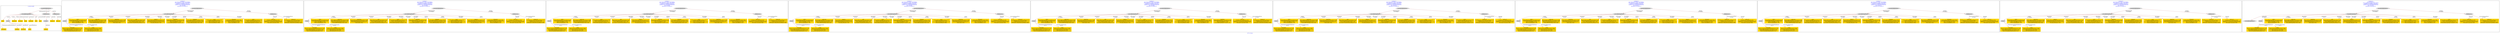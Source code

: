digraph n0 {
fontcolor="blue"
remincross="true"
label="s07-s-13.json"
subgraph cluster_0 {
label="1-correct model"
n2[style="filled",color="white",fillcolor="lightgray",label="CulturalHeritageObject1"];
n3[shape="plaintext",style="filled",fillcolor="gold",label="dates"];
n4[style="filled",color="white",fillcolor="lightgray",label="Person1"];
n5[shape="plaintext",style="filled",fillcolor="gold",label="dimension"];
n6[shape="plaintext",style="filled",fillcolor="gold",label="technique"];
n7[shape="plaintext",style="filled",fillcolor="gold",label="origin"];
n8[shape="plaintext",style="filled",fillcolor="gold",label="credit_line"];
n9[shape="plaintext",style="filled",fillcolor="gold",label="title"];
n10[shape="plaintext",style="filled",fillcolor="gold",label="ac_id"];
n11[style="filled",color="white",fillcolor="lightgray",label="Concept2"];
n12[shape="plaintext",style="filled",fillcolor="gold",label="nationality"];
n13[shape="plaintext",style="filled",fillcolor="gold",label="birthDate"];
n14[shape="plaintext",style="filled",fillcolor="gold",label="deathDate"];
n15[shape="plaintext",style="filled",fillcolor="gold",label="name"];
n16[style="filled",color="white",fillcolor="lightgray",label="EuropeanaAggregation1"];
n17[style="filled",color="white",fillcolor="lightgray",label="WebResource2"];
n18[style="filled",color="white",fillcolor="lightgray",label="WebResource3"];
n19[shape="plaintext",style="filled",fillcolor="gold",label="image_url"];
n20[shape="plaintext",style="filled",fillcolor="gold",label="audio_url"];
n21[shape="plaintext",style="filled",fillcolor="gold",label="category"];
}
subgraph cluster_1 {
label="candidate 0\nlink coherence:0.5294117647058824\nnode coherence:0.5294117647058824\nconfidence:0.5689802379353216\nmapping score:0.4970830484994489\ncost:709.9808\n-precision:0.41-recall:0.37"
n23[style="filled",color="white",fillcolor="lightgray",label="CulturalHeritageObject1"];
n24[style="filled",color="white",fillcolor="lightgray",label="Person1"];
n25[style="filled",color="white",fillcolor="lightgray",label="EuropeanaAggregation1"];
n26[style="filled",color="white",fillcolor="lightgray",label="WebResource1"];
n27[shape="plaintext",style="filled",fillcolor="gold",label="dates\n[CulturalHeritageObject,description,0.411]\n[CulturalHeritageObject,created,0.268]\n[Person,dateOfBirth,0.165]\n[Person,dateOfDeath,0.156]"];
n28[shape="plaintext",style="filled",fillcolor="gold",label="credit_line\n[CulturalHeritageObject,provenance,0.496]\n[CulturalHeritageObject,description,0.324]\n[Person,biographicalInformation,0.115]\n[CulturalHeritageObject,title,0.066]"];
n29[shape="plaintext",style="filled",fillcolor="gold",label="nationality\n[Person,countryAssociatedWithThePerson,0.763]\n[CulturalHeritageObject,provenance,0.107]\n[CulturalHeritageObject,description,0.079]\n[Person,biographicalInformation,0.051]"];
n30[shape="plaintext",style="filled",fillcolor="gold",label="origin\n[Person,biographicalInformation,0.469]\n[CulturalHeritageObject,description,0.447]\n[Document,classLink,0.046]\n[CulturalHeritageObject,provenance,0.037]"];
n31[shape="plaintext",style="filled",fillcolor="gold",label="deathDate\n[CulturalHeritageObject,description,0.588]\n[Person,biographicalInformation,0.218]\n[CulturalHeritageObject,provenance,0.1]\n[Place,label,0.094]"];
n32[shape="plaintext",style="filled",fillcolor="gold",label="audio_url\n[WebResource,classLink,0.792]\n[WebResource,columnSubClassOfLink,0.165]\n[Document,columnSubClassOfLink,0.038]\n[Document,classLink,0.006]"];
n33[shape="plaintext",style="filled",fillcolor="gold",label="title\n[CulturalHeritageObject,description,0.447]\n[Person,biographicalInformation,0.245]\n[CulturalHeritageObject,title,0.156]\n[Document,columnSubClassOfLink,0.152]"];
n34[shape="plaintext",style="filled",fillcolor="gold",label="category\n[CulturalHeritageObject,description,0.44]\n[Person,biographicalInformation,0.241]\n[CulturalHeritageObject,provenance,0.165]\n[Concept,prefLabel,0.154]"];
n35[shape="plaintext",style="filled",fillcolor="gold",label="birthDate\n[CulturalHeritageObject,description,0.278]\n[CulturalHeritageObject,provenance,0.26]\n[Person,dateOfBirth,0.256]\n[CulturalHeritageObject,created,0.206]"];
n36[shape="plaintext",style="filled",fillcolor="gold",label="image_url\n[WebResource,columnSubClassOfLink,0.457]\n[WebResource,classLink,0.285]\n[CulturalHeritageObject,description,0.162]\n[Document,columnSubClassOfLink,0.096]"];
n37[shape="plaintext",style="filled",fillcolor="gold",label="technique\n[CulturalHeritageObject,medium,0.933]\n[CulturalHeritageObject,description,0.044]\n[Person,biographicalInformation,0.018]\n[CulturalHeritageObject,title,0.005]"];
n38[shape="plaintext",style="filled",fillcolor="gold",label="ac_id\n[CulturalHeritageObject,extent,0.475]\n[Person,dateOfDeath,0.236]\n[CulturalHeritageObject,description,0.203]\n[Person,dateOfBirth,0.086]"];
n39[shape="plaintext",style="filled",fillcolor="gold",label="dimension\n[CulturalHeritageObject,extent,0.89]\n[CulturalHeritageObject,description,0.052]\n[Person,dateOfDeath,0.034]\n[Person,dateOfBirth,0.025]"];
n40[shape="plaintext",style="filled",fillcolor="gold",label="name\n[CulturalHeritageObject,description,0.526]\n[Person,nameOfThePerson,0.181]\n[Document,columnSubClassOfLink,0.161]\n[CulturalHeritageObject,medium,0.131]"];
}
subgraph cluster_2 {
label="candidate 1\nlink coherence:0.5294117647058824\nnode coherence:0.5294117647058824\nconfidence:0.5689802379353216\nmapping score:0.4970830484994489\ncost:709.9808\n-precision:0.41-recall:0.37"
n42[style="filled",color="white",fillcolor="lightgray",label="CulturalHeritageObject1"];
n43[style="filled",color="white",fillcolor="lightgray",label="Person1"];
n44[style="filled",color="white",fillcolor="lightgray",label="EuropeanaAggregation1"];
n45[style="filled",color="white",fillcolor="lightgray",label="WebResource1"];
n46[shape="plaintext",style="filled",fillcolor="gold",label="dates\n[CulturalHeritageObject,description,0.411]\n[CulturalHeritageObject,created,0.268]\n[Person,dateOfBirth,0.165]\n[Person,dateOfDeath,0.156]"];
n47[shape="plaintext",style="filled",fillcolor="gold",label="credit_line\n[CulturalHeritageObject,provenance,0.496]\n[CulturalHeritageObject,description,0.324]\n[Person,biographicalInformation,0.115]\n[CulturalHeritageObject,title,0.066]"];
n48[shape="plaintext",style="filled",fillcolor="gold",label="nationality\n[Person,countryAssociatedWithThePerson,0.763]\n[CulturalHeritageObject,provenance,0.107]\n[CulturalHeritageObject,description,0.079]\n[Person,biographicalInformation,0.051]"];
n49[shape="plaintext",style="filled",fillcolor="gold",label="origin\n[Person,biographicalInformation,0.469]\n[CulturalHeritageObject,description,0.447]\n[Document,classLink,0.046]\n[CulturalHeritageObject,provenance,0.037]"];
n50[shape="plaintext",style="filled",fillcolor="gold",label="deathDate\n[CulturalHeritageObject,description,0.588]\n[Person,biographicalInformation,0.218]\n[CulturalHeritageObject,provenance,0.1]\n[Place,label,0.094]"];
n51[shape="plaintext",style="filled",fillcolor="gold",label="audio_url\n[WebResource,classLink,0.792]\n[WebResource,columnSubClassOfLink,0.165]\n[Document,columnSubClassOfLink,0.038]\n[Document,classLink,0.006]"];
n52[shape="plaintext",style="filled",fillcolor="gold",label="title\n[CulturalHeritageObject,description,0.447]\n[Person,biographicalInformation,0.245]\n[CulturalHeritageObject,title,0.156]\n[Document,columnSubClassOfLink,0.152]"];
n53[shape="plaintext",style="filled",fillcolor="gold",label="name\n[CulturalHeritageObject,description,0.526]\n[Person,nameOfThePerson,0.181]\n[Document,columnSubClassOfLink,0.161]\n[CulturalHeritageObject,medium,0.131]"];
n54[shape="plaintext",style="filled",fillcolor="gold",label="birthDate\n[CulturalHeritageObject,description,0.278]\n[CulturalHeritageObject,provenance,0.26]\n[Person,dateOfBirth,0.256]\n[CulturalHeritageObject,created,0.206]"];
n55[shape="plaintext",style="filled",fillcolor="gold",label="image_url\n[WebResource,columnSubClassOfLink,0.457]\n[WebResource,classLink,0.285]\n[CulturalHeritageObject,description,0.162]\n[Document,columnSubClassOfLink,0.096]"];
n56[shape="plaintext",style="filled",fillcolor="gold",label="technique\n[CulturalHeritageObject,medium,0.933]\n[CulturalHeritageObject,description,0.044]\n[Person,biographicalInformation,0.018]\n[CulturalHeritageObject,title,0.005]"];
n57[shape="plaintext",style="filled",fillcolor="gold",label="ac_id\n[CulturalHeritageObject,extent,0.475]\n[Person,dateOfDeath,0.236]\n[CulturalHeritageObject,description,0.203]\n[Person,dateOfBirth,0.086]"];
n58[shape="plaintext",style="filled",fillcolor="gold",label="category\n[CulturalHeritageObject,description,0.44]\n[Person,biographicalInformation,0.241]\n[CulturalHeritageObject,provenance,0.165]\n[Concept,prefLabel,0.154]"];
n59[shape="plaintext",style="filled",fillcolor="gold",label="dimension\n[CulturalHeritageObject,extent,0.89]\n[CulturalHeritageObject,description,0.052]\n[Person,dateOfDeath,0.034]\n[Person,dateOfBirth,0.025]"];
}
subgraph cluster_3 {
label="candidate 2\nlink coherence:0.5294117647058824\nnode coherence:0.5294117647058824\nconfidence:0.5689802379353216\nmapping score:0.4970830484994489\ncost:709.9808\n-precision:0.41-recall:0.37"
n61[style="filled",color="white",fillcolor="lightgray",label="CulturalHeritageObject1"];
n62[style="filled",color="white",fillcolor="lightgray",label="Person1"];
n63[style="filled",color="white",fillcolor="lightgray",label="EuropeanaAggregation1"];
n64[style="filled",color="white",fillcolor="lightgray",label="WebResource1"];
n65[shape="plaintext",style="filled",fillcolor="gold",label="dates\n[CulturalHeritageObject,description,0.411]\n[CulturalHeritageObject,created,0.268]\n[Person,dateOfBirth,0.165]\n[Person,dateOfDeath,0.156]"];
n66[shape="plaintext",style="filled",fillcolor="gold",label="credit_line\n[CulturalHeritageObject,provenance,0.496]\n[CulturalHeritageObject,description,0.324]\n[Person,biographicalInformation,0.115]\n[CulturalHeritageObject,title,0.066]"];
n67[shape="plaintext",style="filled",fillcolor="gold",label="nationality\n[Person,countryAssociatedWithThePerson,0.763]\n[CulturalHeritageObject,provenance,0.107]\n[CulturalHeritageObject,description,0.079]\n[Person,biographicalInformation,0.051]"];
n68[shape="plaintext",style="filled",fillcolor="gold",label="origin\n[Person,biographicalInformation,0.469]\n[CulturalHeritageObject,description,0.447]\n[Document,classLink,0.046]\n[CulturalHeritageObject,provenance,0.037]"];
n69[shape="plaintext",style="filled",fillcolor="gold",label="name\n[CulturalHeritageObject,description,0.526]\n[Person,nameOfThePerson,0.181]\n[Document,columnSubClassOfLink,0.161]\n[CulturalHeritageObject,medium,0.131]"];
n70[shape="plaintext",style="filled",fillcolor="gold",label="audio_url\n[WebResource,classLink,0.792]\n[WebResource,columnSubClassOfLink,0.165]\n[Document,columnSubClassOfLink,0.038]\n[Document,classLink,0.006]"];
n71[shape="plaintext",style="filled",fillcolor="gold",label="title\n[CulturalHeritageObject,description,0.447]\n[Person,biographicalInformation,0.245]\n[CulturalHeritageObject,title,0.156]\n[Document,columnSubClassOfLink,0.152]"];
n72[shape="plaintext",style="filled",fillcolor="gold",label="category\n[CulturalHeritageObject,description,0.44]\n[Person,biographicalInformation,0.241]\n[CulturalHeritageObject,provenance,0.165]\n[Concept,prefLabel,0.154]"];
n73[shape="plaintext",style="filled",fillcolor="gold",label="birthDate\n[CulturalHeritageObject,description,0.278]\n[CulturalHeritageObject,provenance,0.26]\n[Person,dateOfBirth,0.256]\n[CulturalHeritageObject,created,0.206]"];
n74[shape="plaintext",style="filled",fillcolor="gold",label="image_url\n[WebResource,columnSubClassOfLink,0.457]\n[WebResource,classLink,0.285]\n[CulturalHeritageObject,description,0.162]\n[Document,columnSubClassOfLink,0.096]"];
n75[shape="plaintext",style="filled",fillcolor="gold",label="technique\n[CulturalHeritageObject,medium,0.933]\n[CulturalHeritageObject,description,0.044]\n[Person,biographicalInformation,0.018]\n[CulturalHeritageObject,title,0.005]"];
n76[shape="plaintext",style="filled",fillcolor="gold",label="ac_id\n[CulturalHeritageObject,extent,0.475]\n[Person,dateOfDeath,0.236]\n[CulturalHeritageObject,description,0.203]\n[Person,dateOfBirth,0.086]"];
n77[shape="plaintext",style="filled",fillcolor="gold",label="deathDate\n[CulturalHeritageObject,description,0.588]\n[Person,biographicalInformation,0.218]\n[CulturalHeritageObject,provenance,0.1]\n[Place,label,0.094]"];
n78[shape="plaintext",style="filled",fillcolor="gold",label="dimension\n[CulturalHeritageObject,extent,0.89]\n[CulturalHeritageObject,description,0.052]\n[Person,dateOfDeath,0.034]\n[Person,dateOfBirth,0.025]"];
}
subgraph cluster_4 {
label="candidate 3\nlink coherence:0.5294117647058824\nnode coherence:0.5294117647058824\nconfidence:0.5689802379353216\nmapping score:0.4970830484994489\ncost:709.9808\n-precision:0.41-recall:0.37"
n80[style="filled",color="white",fillcolor="lightgray",label="CulturalHeritageObject1"];
n81[style="filled",color="white",fillcolor="lightgray",label="Person1"];
n82[style="filled",color="white",fillcolor="lightgray",label="EuropeanaAggregation1"];
n83[style="filled",color="white",fillcolor="lightgray",label="WebResource1"];
n84[shape="plaintext",style="filled",fillcolor="gold",label="dates\n[CulturalHeritageObject,description,0.411]\n[CulturalHeritageObject,created,0.268]\n[Person,dateOfBirth,0.165]\n[Person,dateOfDeath,0.156]"];
n85[shape="plaintext",style="filled",fillcolor="gold",label="credit_line\n[CulturalHeritageObject,provenance,0.496]\n[CulturalHeritageObject,description,0.324]\n[Person,biographicalInformation,0.115]\n[CulturalHeritageObject,title,0.066]"];
n86[shape="plaintext",style="filled",fillcolor="gold",label="nationality\n[Person,countryAssociatedWithThePerson,0.763]\n[CulturalHeritageObject,provenance,0.107]\n[CulturalHeritageObject,description,0.079]\n[Person,biographicalInformation,0.051]"];
n87[shape="plaintext",style="filled",fillcolor="gold",label="origin\n[Person,biographicalInformation,0.469]\n[CulturalHeritageObject,description,0.447]\n[Document,classLink,0.046]\n[CulturalHeritageObject,provenance,0.037]"];
n88[shape="plaintext",style="filled",fillcolor="gold",label="category\n[CulturalHeritageObject,description,0.44]\n[Person,biographicalInformation,0.241]\n[CulturalHeritageObject,provenance,0.165]\n[Concept,prefLabel,0.154]"];
n89[shape="plaintext",style="filled",fillcolor="gold",label="audio_url\n[WebResource,classLink,0.792]\n[WebResource,columnSubClassOfLink,0.165]\n[Document,columnSubClassOfLink,0.038]\n[Document,classLink,0.006]"];
n90[shape="plaintext",style="filled",fillcolor="gold",label="title\n[CulturalHeritageObject,description,0.447]\n[Person,biographicalInformation,0.245]\n[CulturalHeritageObject,title,0.156]\n[Document,columnSubClassOfLink,0.152]"];
n91[shape="plaintext",style="filled",fillcolor="gold",label="name\n[CulturalHeritageObject,description,0.526]\n[Person,nameOfThePerson,0.181]\n[Document,columnSubClassOfLink,0.161]\n[CulturalHeritageObject,medium,0.131]"];
n92[shape="plaintext",style="filled",fillcolor="gold",label="birthDate\n[CulturalHeritageObject,description,0.278]\n[CulturalHeritageObject,provenance,0.26]\n[Person,dateOfBirth,0.256]\n[CulturalHeritageObject,created,0.206]"];
n93[shape="plaintext",style="filled",fillcolor="gold",label="image_url\n[WebResource,columnSubClassOfLink,0.457]\n[WebResource,classLink,0.285]\n[CulturalHeritageObject,description,0.162]\n[Document,columnSubClassOfLink,0.096]"];
n94[shape="plaintext",style="filled",fillcolor="gold",label="technique\n[CulturalHeritageObject,medium,0.933]\n[CulturalHeritageObject,description,0.044]\n[Person,biographicalInformation,0.018]\n[CulturalHeritageObject,title,0.005]"];
n95[shape="plaintext",style="filled",fillcolor="gold",label="ac_id\n[CulturalHeritageObject,extent,0.475]\n[Person,dateOfDeath,0.236]\n[CulturalHeritageObject,description,0.203]\n[Person,dateOfBirth,0.086]"];
n96[shape="plaintext",style="filled",fillcolor="gold",label="deathDate\n[CulturalHeritageObject,description,0.588]\n[Person,biographicalInformation,0.218]\n[CulturalHeritageObject,provenance,0.1]\n[Place,label,0.094]"];
n97[shape="plaintext",style="filled",fillcolor="gold",label="dimension\n[CulturalHeritageObject,extent,0.89]\n[CulturalHeritageObject,description,0.052]\n[Person,dateOfDeath,0.034]\n[Person,dateOfBirth,0.025]"];
}
subgraph cluster_5 {
label="candidate 4\nlink coherence:0.5294117647058824\nnode coherence:0.5294117647058824\nconfidence:0.5689802379353216\nmapping score:0.4970830484994489\ncost:709.9808\n-precision:0.41-recall:0.37"
n99[style="filled",color="white",fillcolor="lightgray",label="CulturalHeritageObject1"];
n100[style="filled",color="white",fillcolor="lightgray",label="Person1"];
n101[style="filled",color="white",fillcolor="lightgray",label="EuropeanaAggregation1"];
n102[style="filled",color="white",fillcolor="lightgray",label="WebResource1"];
n103[shape="plaintext",style="filled",fillcolor="gold",label="dates\n[CulturalHeritageObject,description,0.411]\n[CulturalHeritageObject,created,0.268]\n[Person,dateOfBirth,0.165]\n[Person,dateOfDeath,0.156]"];
n104[shape="plaintext",style="filled",fillcolor="gold",label="credit_line\n[CulturalHeritageObject,provenance,0.496]\n[CulturalHeritageObject,description,0.324]\n[Person,biographicalInformation,0.115]\n[CulturalHeritageObject,title,0.066]"];
n105[shape="plaintext",style="filled",fillcolor="gold",label="nationality\n[Person,countryAssociatedWithThePerson,0.763]\n[CulturalHeritageObject,provenance,0.107]\n[CulturalHeritageObject,description,0.079]\n[Person,biographicalInformation,0.051]"];
n106[shape="plaintext",style="filled",fillcolor="gold",label="origin\n[Person,biographicalInformation,0.469]\n[CulturalHeritageObject,description,0.447]\n[Document,classLink,0.046]\n[CulturalHeritageObject,provenance,0.037]"];
n107[shape="plaintext",style="filled",fillcolor="gold",label="deathDate\n[CulturalHeritageObject,description,0.588]\n[Person,biographicalInformation,0.218]\n[CulturalHeritageObject,provenance,0.1]\n[Place,label,0.094]"];
n108[shape="plaintext",style="filled",fillcolor="gold",label="audio_url\n[WebResource,classLink,0.792]\n[WebResource,columnSubClassOfLink,0.165]\n[Document,columnSubClassOfLink,0.038]\n[Document,classLink,0.006]"];
n109[shape="plaintext",style="filled",fillcolor="gold",label="title\n[CulturalHeritageObject,description,0.447]\n[Person,biographicalInformation,0.245]\n[CulturalHeritageObject,title,0.156]\n[Document,columnSubClassOfLink,0.152]"];
n110[shape="plaintext",style="filled",fillcolor="gold",label="category\n[CulturalHeritageObject,description,0.44]\n[Person,biographicalInformation,0.241]\n[CulturalHeritageObject,provenance,0.165]\n[Concept,prefLabel,0.154]"];
n111[shape="plaintext",style="filled",fillcolor="gold",label="name\n[CulturalHeritageObject,description,0.526]\n[Person,nameOfThePerson,0.181]\n[Document,columnSubClassOfLink,0.161]\n[CulturalHeritageObject,medium,0.131]"];
n112[shape="plaintext",style="filled",fillcolor="gold",label="image_url\n[WebResource,columnSubClassOfLink,0.457]\n[WebResource,classLink,0.285]\n[CulturalHeritageObject,description,0.162]\n[Document,columnSubClassOfLink,0.096]"];
n113[shape="plaintext",style="filled",fillcolor="gold",label="technique\n[CulturalHeritageObject,medium,0.933]\n[CulturalHeritageObject,description,0.044]\n[Person,biographicalInformation,0.018]\n[CulturalHeritageObject,title,0.005]"];
n114[shape="plaintext",style="filled",fillcolor="gold",label="ac_id\n[CulturalHeritageObject,extent,0.475]\n[Person,dateOfDeath,0.236]\n[CulturalHeritageObject,description,0.203]\n[Person,dateOfBirth,0.086]"];
n115[shape="plaintext",style="filled",fillcolor="gold",label="dimension\n[CulturalHeritageObject,extent,0.89]\n[CulturalHeritageObject,description,0.052]\n[Person,dateOfDeath,0.034]\n[Person,dateOfBirth,0.025]"];
n116[shape="plaintext",style="filled",fillcolor="gold",label="birthDate\n[CulturalHeritageObject,description,0.278]\n[CulturalHeritageObject,provenance,0.26]\n[Person,dateOfBirth,0.256]\n[CulturalHeritageObject,created,0.206]"];
}
subgraph cluster_6 {
label="candidate 5\nlink coherence:0.5294117647058824\nnode coherence:0.5294117647058824\nconfidence:0.5689802379353216\nmapping score:0.4970830484994489\ncost:709.98112\n-precision:0.41-recall:0.37"
n118[style="filled",color="white",fillcolor="lightgray",label="CulturalHeritageObject1"];
n119[style="filled",color="white",fillcolor="lightgray",label="Person1"];
n120[style="filled",color="white",fillcolor="lightgray",label="EuropeanaAggregation1"];
n121[style="filled",color="white",fillcolor="lightgray",label="WebResource2"];
n122[shape="plaintext",style="filled",fillcolor="gold",label="dates\n[CulturalHeritageObject,description,0.411]\n[CulturalHeritageObject,created,0.268]\n[Person,dateOfBirth,0.165]\n[Person,dateOfDeath,0.156]"];
n123[shape="plaintext",style="filled",fillcolor="gold",label="credit_line\n[CulturalHeritageObject,provenance,0.496]\n[CulturalHeritageObject,description,0.324]\n[Person,biographicalInformation,0.115]\n[CulturalHeritageObject,title,0.066]"];
n124[shape="plaintext",style="filled",fillcolor="gold",label="nationality\n[Person,countryAssociatedWithThePerson,0.763]\n[CulturalHeritageObject,provenance,0.107]\n[CulturalHeritageObject,description,0.079]\n[Person,biographicalInformation,0.051]"];
n125[shape="plaintext",style="filled",fillcolor="gold",label="origin\n[Person,biographicalInformation,0.469]\n[CulturalHeritageObject,description,0.447]\n[Document,classLink,0.046]\n[CulturalHeritageObject,provenance,0.037]"];
n126[shape="plaintext",style="filled",fillcolor="gold",label="deathDate\n[CulturalHeritageObject,description,0.588]\n[Person,biographicalInformation,0.218]\n[CulturalHeritageObject,provenance,0.1]\n[Place,label,0.094]"];
n127[shape="plaintext",style="filled",fillcolor="gold",label="title\n[CulturalHeritageObject,description,0.447]\n[Person,biographicalInformation,0.245]\n[CulturalHeritageObject,title,0.156]\n[Document,columnSubClassOfLink,0.152]"];
n128[shape="plaintext",style="filled",fillcolor="gold",label="image_url\n[WebResource,columnSubClassOfLink,0.457]\n[WebResource,classLink,0.285]\n[CulturalHeritageObject,description,0.162]\n[Document,columnSubClassOfLink,0.096]"];
n129[shape="plaintext",style="filled",fillcolor="gold",label="category\n[CulturalHeritageObject,description,0.44]\n[Person,biographicalInformation,0.241]\n[CulturalHeritageObject,provenance,0.165]\n[Concept,prefLabel,0.154]"];
n130[shape="plaintext",style="filled",fillcolor="gold",label="birthDate\n[CulturalHeritageObject,description,0.278]\n[CulturalHeritageObject,provenance,0.26]\n[Person,dateOfBirth,0.256]\n[CulturalHeritageObject,created,0.206]"];
n131[shape="plaintext",style="filled",fillcolor="gold",label="audio_url\n[WebResource,classLink,0.792]\n[WebResource,columnSubClassOfLink,0.165]\n[Document,columnSubClassOfLink,0.038]\n[Document,classLink,0.006]"];
n132[shape="plaintext",style="filled",fillcolor="gold",label="technique\n[CulturalHeritageObject,medium,0.933]\n[CulturalHeritageObject,description,0.044]\n[Person,biographicalInformation,0.018]\n[CulturalHeritageObject,title,0.005]"];
n133[shape="plaintext",style="filled",fillcolor="gold",label="ac_id\n[CulturalHeritageObject,extent,0.475]\n[Person,dateOfDeath,0.236]\n[CulturalHeritageObject,description,0.203]\n[Person,dateOfBirth,0.086]"];
n134[shape="plaintext",style="filled",fillcolor="gold",label="dimension\n[CulturalHeritageObject,extent,0.89]\n[CulturalHeritageObject,description,0.052]\n[Person,dateOfDeath,0.034]\n[Person,dateOfBirth,0.025]"];
n135[shape="plaintext",style="filled",fillcolor="gold",label="name\n[CulturalHeritageObject,description,0.526]\n[Person,nameOfThePerson,0.181]\n[Document,columnSubClassOfLink,0.161]\n[CulturalHeritageObject,medium,0.131]"];
}
subgraph cluster_7 {
label="candidate 6\nlink coherence:0.5294117647058824\nnode coherence:0.5294117647058824\nconfidence:0.5689802379353216\nmapping score:0.4970830484994489\ncost:709.98112\n-precision:0.41-recall:0.37"
n137[style="filled",color="white",fillcolor="lightgray",label="CulturalHeritageObject1"];
n138[style="filled",color="white",fillcolor="lightgray",label="Person1"];
n139[style="filled",color="white",fillcolor="lightgray",label="EuropeanaAggregation1"];
n140[style="filled",color="white",fillcolor="lightgray",label="WebResource2"];
n141[shape="plaintext",style="filled",fillcolor="gold",label="dates\n[CulturalHeritageObject,description,0.411]\n[CulturalHeritageObject,created,0.268]\n[Person,dateOfBirth,0.165]\n[Person,dateOfDeath,0.156]"];
n142[shape="plaintext",style="filled",fillcolor="gold",label="credit_line\n[CulturalHeritageObject,provenance,0.496]\n[CulturalHeritageObject,description,0.324]\n[Person,biographicalInformation,0.115]\n[CulturalHeritageObject,title,0.066]"];
n143[shape="plaintext",style="filled",fillcolor="gold",label="nationality\n[Person,countryAssociatedWithThePerson,0.763]\n[CulturalHeritageObject,provenance,0.107]\n[CulturalHeritageObject,description,0.079]\n[Person,biographicalInformation,0.051]"];
n144[shape="plaintext",style="filled",fillcolor="gold",label="origin\n[Person,biographicalInformation,0.469]\n[CulturalHeritageObject,description,0.447]\n[Document,classLink,0.046]\n[CulturalHeritageObject,provenance,0.037]"];
n145[shape="plaintext",style="filled",fillcolor="gold",label="deathDate\n[CulturalHeritageObject,description,0.588]\n[Person,biographicalInformation,0.218]\n[CulturalHeritageObject,provenance,0.1]\n[Place,label,0.094]"];
n146[shape="plaintext",style="filled",fillcolor="gold",label="title\n[CulturalHeritageObject,description,0.447]\n[Person,biographicalInformation,0.245]\n[CulturalHeritageObject,title,0.156]\n[Document,columnSubClassOfLink,0.152]"];
n147[shape="plaintext",style="filled",fillcolor="gold",label="image_url\n[WebResource,columnSubClassOfLink,0.457]\n[WebResource,classLink,0.285]\n[CulturalHeritageObject,description,0.162]\n[Document,columnSubClassOfLink,0.096]"];
n148[shape="plaintext",style="filled",fillcolor="gold",label="name\n[CulturalHeritageObject,description,0.526]\n[Person,nameOfThePerson,0.181]\n[Document,columnSubClassOfLink,0.161]\n[CulturalHeritageObject,medium,0.131]"];
n149[shape="plaintext",style="filled",fillcolor="gold",label="birthDate\n[CulturalHeritageObject,description,0.278]\n[CulturalHeritageObject,provenance,0.26]\n[Person,dateOfBirth,0.256]\n[CulturalHeritageObject,created,0.206]"];
n150[shape="plaintext",style="filled",fillcolor="gold",label="audio_url\n[WebResource,classLink,0.792]\n[WebResource,columnSubClassOfLink,0.165]\n[Document,columnSubClassOfLink,0.038]\n[Document,classLink,0.006]"];
n151[shape="plaintext",style="filled",fillcolor="gold",label="technique\n[CulturalHeritageObject,medium,0.933]\n[CulturalHeritageObject,description,0.044]\n[Person,biographicalInformation,0.018]\n[CulturalHeritageObject,title,0.005]"];
n152[shape="plaintext",style="filled",fillcolor="gold",label="ac_id\n[CulturalHeritageObject,extent,0.475]\n[Person,dateOfDeath,0.236]\n[CulturalHeritageObject,description,0.203]\n[Person,dateOfBirth,0.086]"];
n153[shape="plaintext",style="filled",fillcolor="gold",label="category\n[CulturalHeritageObject,description,0.44]\n[Person,biographicalInformation,0.241]\n[CulturalHeritageObject,provenance,0.165]\n[Concept,prefLabel,0.154]"];
n154[shape="plaintext",style="filled",fillcolor="gold",label="dimension\n[CulturalHeritageObject,extent,0.89]\n[CulturalHeritageObject,description,0.052]\n[Person,dateOfDeath,0.034]\n[Person,dateOfBirth,0.025]"];
}
subgraph cluster_8 {
label="candidate 7\nlink coherence:0.5294117647058824\nnode coherence:0.5294117647058824\nconfidence:0.5689802379353216\nmapping score:0.4970830484994489\ncost:709.98112\n-precision:0.41-recall:0.37"
n156[style="filled",color="white",fillcolor="lightgray",label="CulturalHeritageObject1"];
n157[style="filled",color="white",fillcolor="lightgray",label="Person1"];
n158[style="filled",color="white",fillcolor="lightgray",label="EuropeanaAggregation1"];
n159[style="filled",color="white",fillcolor="lightgray",label="WebResource2"];
n160[shape="plaintext",style="filled",fillcolor="gold",label="dates\n[CulturalHeritageObject,description,0.411]\n[CulturalHeritageObject,created,0.268]\n[Person,dateOfBirth,0.165]\n[Person,dateOfDeath,0.156]"];
n161[shape="plaintext",style="filled",fillcolor="gold",label="credit_line\n[CulturalHeritageObject,provenance,0.496]\n[CulturalHeritageObject,description,0.324]\n[Person,biographicalInformation,0.115]\n[CulturalHeritageObject,title,0.066]"];
n162[shape="plaintext",style="filled",fillcolor="gold",label="nationality\n[Person,countryAssociatedWithThePerson,0.763]\n[CulturalHeritageObject,provenance,0.107]\n[CulturalHeritageObject,description,0.079]\n[Person,biographicalInformation,0.051]"];
n163[shape="plaintext",style="filled",fillcolor="gold",label="origin\n[Person,biographicalInformation,0.469]\n[CulturalHeritageObject,description,0.447]\n[Document,classLink,0.046]\n[CulturalHeritageObject,provenance,0.037]"];
n164[shape="plaintext",style="filled",fillcolor="gold",label="name\n[CulturalHeritageObject,description,0.526]\n[Person,nameOfThePerson,0.181]\n[Document,columnSubClassOfLink,0.161]\n[CulturalHeritageObject,medium,0.131]"];
n165[shape="plaintext",style="filled",fillcolor="gold",label="title\n[CulturalHeritageObject,description,0.447]\n[Person,biographicalInformation,0.245]\n[CulturalHeritageObject,title,0.156]\n[Document,columnSubClassOfLink,0.152]"];
n166[shape="plaintext",style="filled",fillcolor="gold",label="image_url\n[WebResource,columnSubClassOfLink,0.457]\n[WebResource,classLink,0.285]\n[CulturalHeritageObject,description,0.162]\n[Document,columnSubClassOfLink,0.096]"];
n167[shape="plaintext",style="filled",fillcolor="gold",label="category\n[CulturalHeritageObject,description,0.44]\n[Person,biographicalInformation,0.241]\n[CulturalHeritageObject,provenance,0.165]\n[Concept,prefLabel,0.154]"];
n168[shape="plaintext",style="filled",fillcolor="gold",label="birthDate\n[CulturalHeritageObject,description,0.278]\n[CulturalHeritageObject,provenance,0.26]\n[Person,dateOfBirth,0.256]\n[CulturalHeritageObject,created,0.206]"];
n169[shape="plaintext",style="filled",fillcolor="gold",label="audio_url\n[WebResource,classLink,0.792]\n[WebResource,columnSubClassOfLink,0.165]\n[Document,columnSubClassOfLink,0.038]\n[Document,classLink,0.006]"];
n170[shape="plaintext",style="filled",fillcolor="gold",label="technique\n[CulturalHeritageObject,medium,0.933]\n[CulturalHeritageObject,description,0.044]\n[Person,biographicalInformation,0.018]\n[CulturalHeritageObject,title,0.005]"];
n171[shape="plaintext",style="filled",fillcolor="gold",label="ac_id\n[CulturalHeritageObject,extent,0.475]\n[Person,dateOfDeath,0.236]\n[CulturalHeritageObject,description,0.203]\n[Person,dateOfBirth,0.086]"];
n172[shape="plaintext",style="filled",fillcolor="gold",label="deathDate\n[CulturalHeritageObject,description,0.588]\n[Person,biographicalInformation,0.218]\n[CulturalHeritageObject,provenance,0.1]\n[Place,label,0.094]"];
n173[shape="plaintext",style="filled",fillcolor="gold",label="dimension\n[CulturalHeritageObject,extent,0.89]\n[CulturalHeritageObject,description,0.052]\n[Person,dateOfDeath,0.034]\n[Person,dateOfBirth,0.025]"];
}
subgraph cluster_9 {
label="candidate 8\nlink coherence:0.5294117647058824\nnode coherence:0.5294117647058824\nconfidence:0.5689802379353216\nmapping score:0.4970830484994489\ncost:709.98112\n-precision:0.41-recall:0.37"
n175[style="filled",color="white",fillcolor="lightgray",label="CulturalHeritageObject1"];
n176[style="filled",color="white",fillcolor="lightgray",label="Person1"];
n177[style="filled",color="white",fillcolor="lightgray",label="EuropeanaAggregation1"];
n178[style="filled",color="white",fillcolor="lightgray",label="WebResource2"];
n179[shape="plaintext",style="filled",fillcolor="gold",label="dates\n[CulturalHeritageObject,description,0.411]\n[CulturalHeritageObject,created,0.268]\n[Person,dateOfBirth,0.165]\n[Person,dateOfDeath,0.156]"];
n180[shape="plaintext",style="filled",fillcolor="gold",label="credit_line\n[CulturalHeritageObject,provenance,0.496]\n[CulturalHeritageObject,description,0.324]\n[Person,biographicalInformation,0.115]\n[CulturalHeritageObject,title,0.066]"];
n181[shape="plaintext",style="filled",fillcolor="gold",label="nationality\n[Person,countryAssociatedWithThePerson,0.763]\n[CulturalHeritageObject,provenance,0.107]\n[CulturalHeritageObject,description,0.079]\n[Person,biographicalInformation,0.051]"];
n182[shape="plaintext",style="filled",fillcolor="gold",label="origin\n[Person,biographicalInformation,0.469]\n[CulturalHeritageObject,description,0.447]\n[Document,classLink,0.046]\n[CulturalHeritageObject,provenance,0.037]"];
n183[shape="plaintext",style="filled",fillcolor="gold",label="category\n[CulturalHeritageObject,description,0.44]\n[Person,biographicalInformation,0.241]\n[CulturalHeritageObject,provenance,0.165]\n[Concept,prefLabel,0.154]"];
n184[shape="plaintext",style="filled",fillcolor="gold",label="title\n[CulturalHeritageObject,description,0.447]\n[Person,biographicalInformation,0.245]\n[CulturalHeritageObject,title,0.156]\n[Document,columnSubClassOfLink,0.152]"];
n185[shape="plaintext",style="filled",fillcolor="gold",label="image_url\n[WebResource,columnSubClassOfLink,0.457]\n[WebResource,classLink,0.285]\n[CulturalHeritageObject,description,0.162]\n[Document,columnSubClassOfLink,0.096]"];
n186[shape="plaintext",style="filled",fillcolor="gold",label="name\n[CulturalHeritageObject,description,0.526]\n[Person,nameOfThePerson,0.181]\n[Document,columnSubClassOfLink,0.161]\n[CulturalHeritageObject,medium,0.131]"];
n187[shape="plaintext",style="filled",fillcolor="gold",label="birthDate\n[CulturalHeritageObject,description,0.278]\n[CulturalHeritageObject,provenance,0.26]\n[Person,dateOfBirth,0.256]\n[CulturalHeritageObject,created,0.206]"];
n188[shape="plaintext",style="filled",fillcolor="gold",label="audio_url\n[WebResource,classLink,0.792]\n[WebResource,columnSubClassOfLink,0.165]\n[Document,columnSubClassOfLink,0.038]\n[Document,classLink,0.006]"];
n189[shape="plaintext",style="filled",fillcolor="gold",label="technique\n[CulturalHeritageObject,medium,0.933]\n[CulturalHeritageObject,description,0.044]\n[Person,biographicalInformation,0.018]\n[CulturalHeritageObject,title,0.005]"];
n190[shape="plaintext",style="filled",fillcolor="gold",label="ac_id\n[CulturalHeritageObject,extent,0.475]\n[Person,dateOfDeath,0.236]\n[CulturalHeritageObject,description,0.203]\n[Person,dateOfBirth,0.086]"];
n191[shape="plaintext",style="filled",fillcolor="gold",label="deathDate\n[CulturalHeritageObject,description,0.588]\n[Person,biographicalInformation,0.218]\n[CulturalHeritageObject,provenance,0.1]\n[Place,label,0.094]"];
n192[shape="plaintext",style="filled",fillcolor="gold",label="dimension\n[CulturalHeritageObject,extent,0.89]\n[CulturalHeritageObject,description,0.052]\n[Person,dateOfDeath,0.034]\n[Person,dateOfBirth,0.025]"];
}
subgraph cluster_10 {
label="candidate 9\nlink coherence:0.5\nnode coherence:0.5294117647058824\nconfidence:0.5689802379353216\nmapping score:0.4970830484994489\ncost:710.97657\n-precision:0.39-recall:0.37"
n194[style="filled",color="white",fillcolor="lightgray",label="CulturalHeritageObject1"];
n195[style="filled",color="white",fillcolor="lightgray",label="CulturalHeritageObject2"];
n196[style="filled",color="white",fillcolor="lightgray",label="Person1"];
n197[style="filled",color="white",fillcolor="lightgray",label="EuropeanaAggregation1"];
n198[style="filled",color="white",fillcolor="lightgray",label="WebResource1"];
n199[shape="plaintext",style="filled",fillcolor="gold",label="dates\n[CulturalHeritageObject,description,0.411]\n[CulturalHeritageObject,created,0.268]\n[Person,dateOfBirth,0.165]\n[Person,dateOfDeath,0.156]"];
n200[shape="plaintext",style="filled",fillcolor="gold",label="credit_line\n[CulturalHeritageObject,provenance,0.496]\n[CulturalHeritageObject,description,0.324]\n[Person,biographicalInformation,0.115]\n[CulturalHeritageObject,title,0.066]"];
n201[shape="plaintext",style="filled",fillcolor="gold",label="nationality\n[Person,countryAssociatedWithThePerson,0.763]\n[CulturalHeritageObject,provenance,0.107]\n[CulturalHeritageObject,description,0.079]\n[Person,biographicalInformation,0.051]"];
n202[shape="plaintext",style="filled",fillcolor="gold",label="origin\n[Person,biographicalInformation,0.469]\n[CulturalHeritageObject,description,0.447]\n[Document,classLink,0.046]\n[CulturalHeritageObject,provenance,0.037]"];
n203[shape="plaintext",style="filled",fillcolor="gold",label="deathDate\n[CulturalHeritageObject,description,0.588]\n[Person,biographicalInformation,0.218]\n[CulturalHeritageObject,provenance,0.1]\n[Place,label,0.094]"];
n204[shape="plaintext",style="filled",fillcolor="gold",label="audio_url\n[WebResource,classLink,0.792]\n[WebResource,columnSubClassOfLink,0.165]\n[Document,columnSubClassOfLink,0.038]\n[Document,classLink,0.006]"];
n205[shape="plaintext",style="filled",fillcolor="gold",label="title\n[CulturalHeritageObject,description,0.447]\n[Person,biographicalInformation,0.245]\n[CulturalHeritageObject,title,0.156]\n[Document,columnSubClassOfLink,0.152]"];
n206[shape="plaintext",style="filled",fillcolor="gold",label="category\n[CulturalHeritageObject,description,0.44]\n[Person,biographicalInformation,0.241]\n[CulturalHeritageObject,provenance,0.165]\n[Concept,prefLabel,0.154]"];
n207[shape="plaintext",style="filled",fillcolor="gold",label="birthDate\n[CulturalHeritageObject,description,0.278]\n[CulturalHeritageObject,provenance,0.26]\n[Person,dateOfBirth,0.256]\n[CulturalHeritageObject,created,0.206]"];
n208[shape="plaintext",style="filled",fillcolor="gold",label="image_url\n[WebResource,columnSubClassOfLink,0.457]\n[WebResource,classLink,0.285]\n[CulturalHeritageObject,description,0.162]\n[Document,columnSubClassOfLink,0.096]"];
n209[shape="plaintext",style="filled",fillcolor="gold",label="technique\n[CulturalHeritageObject,medium,0.933]\n[CulturalHeritageObject,description,0.044]\n[Person,biographicalInformation,0.018]\n[CulturalHeritageObject,title,0.005]"];
n210[shape="plaintext",style="filled",fillcolor="gold",label="ac_id\n[CulturalHeritageObject,extent,0.475]\n[Person,dateOfDeath,0.236]\n[CulturalHeritageObject,description,0.203]\n[Person,dateOfBirth,0.086]"];
n211[shape="plaintext",style="filled",fillcolor="gold",label="dimension\n[CulturalHeritageObject,extent,0.89]\n[CulturalHeritageObject,description,0.052]\n[Person,dateOfDeath,0.034]\n[Person,dateOfBirth,0.025]"];
n212[shape="plaintext",style="filled",fillcolor="gold",label="name\n[CulturalHeritageObject,description,0.526]\n[Person,nameOfThePerson,0.181]\n[Document,columnSubClassOfLink,0.161]\n[CulturalHeritageObject,medium,0.131]"];
}
n2 -> n3[color="brown",fontcolor="black",label="created"]
n2 -> n4[color="brown",fontcolor="black",label="creator"]
n2 -> n5[color="brown",fontcolor="black",label="extent"]
n2 -> n6[color="brown",fontcolor="black",label="medium"]
n2 -> n7[color="brown",fontcolor="black",label="provenance"]
n2 -> n8[color="brown",fontcolor="black",label="provenance"]
n2 -> n9[color="brown",fontcolor="black",label="title"]
n2 -> n10[color="brown",fontcolor="black",label="accessionNumber"]
n2 -> n11[color="brown",fontcolor="black",label="hasType"]
n4 -> n12[color="brown",fontcolor="black",label="countryAssociatedWithThePerson"]
n4 -> n13[color="brown",fontcolor="black",label="dateOfBirth"]
n4 -> n14[color="brown",fontcolor="black",label="dateOfDeath"]
n4 -> n15[color="brown",fontcolor="black",label="nameOfThePerson"]
n16 -> n2[color="brown",fontcolor="black",label="aggregatedCHO"]
n16 -> n17[color="brown",fontcolor="black",label="hasView"]
n16 -> n18[color="brown",fontcolor="black",label="hasView"]
n17 -> n19[color="brown",fontcolor="black",label="classLink"]
n18 -> n20[color="brown",fontcolor="black",label="classLink"]
n11 -> n21[color="brown",fontcolor="black",label="prefLabel"]
n23 -> n24[color="brown",fontcolor="black",label="creator\nw=0.99294"]
n25 -> n23[color="brown",fontcolor="black",label="aggregatedCHO\nw=0.99405"]
n25 -> n26[color="brown",fontcolor="black",label="hasView\nw=0.99381"]
n23 -> n27[color="brown",fontcolor="black",label="description\nw=1.0"]
n23 -> n28[color="brown",fontcolor="black",label="provenance\nw=1.0"]
n24 -> n29[color="brown",fontcolor="black",label="countryAssociatedWithThePerson\nw=1.0"]
n24 -> n30[color="brown",fontcolor="black",label="biographicalInformation\nw=1.0"]
n23 -> n31[color="brown",fontcolor="black",label="description\nw=100.0"]
n26 -> n32[color="brown",fontcolor="black",label="classLink\nw=1.0"]
n23 -> n33[color="brown",fontcolor="black",label="description\nw=100.0"]
n23 -> n34[color="brown",fontcolor="black",label="description\nw=100.0"]
n23 -> n35[color="brown",fontcolor="black",label="description\nw=100.0"]
n26 -> n36[color="brown",fontcolor="black",label="columnSubClassOfLink\nw=100.0"]
n23 -> n37[color="brown",fontcolor="black",label="medium\nw=1.0"]
n23 -> n38[color="brown",fontcolor="black",label="extent\nw=100.0"]
n23 -> n39[color="brown",fontcolor="black",label="extent\nw=1.0"]
n23 -> n40[color="brown",fontcolor="black",label="description\nw=100.0"]
n42 -> n43[color="brown",fontcolor="black",label="creator\nw=0.99294"]
n44 -> n42[color="brown",fontcolor="black",label="aggregatedCHO\nw=0.99405"]
n44 -> n45[color="brown",fontcolor="black",label="hasView\nw=0.99381"]
n42 -> n46[color="brown",fontcolor="black",label="description\nw=1.0"]
n42 -> n47[color="brown",fontcolor="black",label="provenance\nw=1.0"]
n43 -> n48[color="brown",fontcolor="black",label="countryAssociatedWithThePerson\nw=1.0"]
n43 -> n49[color="brown",fontcolor="black",label="biographicalInformation\nw=1.0"]
n42 -> n50[color="brown",fontcolor="black",label="description\nw=100.0"]
n45 -> n51[color="brown",fontcolor="black",label="classLink\nw=1.0"]
n42 -> n52[color="brown",fontcolor="black",label="description\nw=100.0"]
n42 -> n53[color="brown",fontcolor="black",label="description\nw=100.0"]
n42 -> n54[color="brown",fontcolor="black",label="description\nw=100.0"]
n45 -> n55[color="brown",fontcolor="black",label="columnSubClassOfLink\nw=100.0"]
n42 -> n56[color="brown",fontcolor="black",label="medium\nw=1.0"]
n42 -> n57[color="brown",fontcolor="black",label="extent\nw=100.0"]
n42 -> n58[color="brown",fontcolor="black",label="description\nw=100.0"]
n42 -> n59[color="brown",fontcolor="black",label="extent\nw=1.0"]
n61 -> n62[color="brown",fontcolor="black",label="creator\nw=0.99294"]
n63 -> n61[color="brown",fontcolor="black",label="aggregatedCHO\nw=0.99405"]
n63 -> n64[color="brown",fontcolor="black",label="hasView\nw=0.99381"]
n61 -> n65[color="brown",fontcolor="black",label="description\nw=1.0"]
n61 -> n66[color="brown",fontcolor="black",label="provenance\nw=1.0"]
n62 -> n67[color="brown",fontcolor="black",label="countryAssociatedWithThePerson\nw=1.0"]
n62 -> n68[color="brown",fontcolor="black",label="biographicalInformation\nw=1.0"]
n61 -> n69[color="brown",fontcolor="black",label="description\nw=100.0"]
n64 -> n70[color="brown",fontcolor="black",label="classLink\nw=1.0"]
n61 -> n71[color="brown",fontcolor="black",label="description\nw=100.0"]
n61 -> n72[color="brown",fontcolor="black",label="description\nw=100.0"]
n61 -> n73[color="brown",fontcolor="black",label="description\nw=100.0"]
n64 -> n74[color="brown",fontcolor="black",label="columnSubClassOfLink\nw=100.0"]
n61 -> n75[color="brown",fontcolor="black",label="medium\nw=1.0"]
n61 -> n76[color="brown",fontcolor="black",label="extent\nw=100.0"]
n61 -> n77[color="brown",fontcolor="black",label="description\nw=100.0"]
n61 -> n78[color="brown",fontcolor="black",label="extent\nw=1.0"]
n80 -> n81[color="brown",fontcolor="black",label="creator\nw=0.99294"]
n82 -> n80[color="brown",fontcolor="black",label="aggregatedCHO\nw=0.99405"]
n82 -> n83[color="brown",fontcolor="black",label="hasView\nw=0.99381"]
n80 -> n84[color="brown",fontcolor="black",label="description\nw=1.0"]
n80 -> n85[color="brown",fontcolor="black",label="provenance\nw=1.0"]
n81 -> n86[color="brown",fontcolor="black",label="countryAssociatedWithThePerson\nw=1.0"]
n81 -> n87[color="brown",fontcolor="black",label="biographicalInformation\nw=1.0"]
n80 -> n88[color="brown",fontcolor="black",label="description\nw=100.0"]
n83 -> n89[color="brown",fontcolor="black",label="classLink\nw=1.0"]
n80 -> n90[color="brown",fontcolor="black",label="description\nw=100.0"]
n80 -> n91[color="brown",fontcolor="black",label="description\nw=100.0"]
n80 -> n92[color="brown",fontcolor="black",label="description\nw=100.0"]
n83 -> n93[color="brown",fontcolor="black",label="columnSubClassOfLink\nw=100.0"]
n80 -> n94[color="brown",fontcolor="black",label="medium\nw=1.0"]
n80 -> n95[color="brown",fontcolor="black",label="extent\nw=100.0"]
n80 -> n96[color="brown",fontcolor="black",label="description\nw=100.0"]
n80 -> n97[color="brown",fontcolor="black",label="extent\nw=1.0"]
n99 -> n100[color="brown",fontcolor="black",label="creator\nw=0.99294"]
n101 -> n99[color="brown",fontcolor="black",label="aggregatedCHO\nw=0.99405"]
n101 -> n102[color="brown",fontcolor="black",label="hasView\nw=0.99381"]
n99 -> n103[color="brown",fontcolor="black",label="description\nw=1.0"]
n99 -> n104[color="brown",fontcolor="black",label="provenance\nw=1.0"]
n100 -> n105[color="brown",fontcolor="black",label="countryAssociatedWithThePerson\nw=1.0"]
n100 -> n106[color="brown",fontcolor="black",label="biographicalInformation\nw=1.0"]
n99 -> n107[color="brown",fontcolor="black",label="description\nw=100.0"]
n102 -> n108[color="brown",fontcolor="black",label="classLink\nw=1.0"]
n99 -> n109[color="brown",fontcolor="black",label="description\nw=100.0"]
n99 -> n110[color="brown",fontcolor="black",label="description\nw=100.0"]
n99 -> n111[color="brown",fontcolor="black",label="description\nw=100.0"]
n102 -> n112[color="brown",fontcolor="black",label="columnSubClassOfLink\nw=100.0"]
n99 -> n113[color="brown",fontcolor="black",label="medium\nw=1.0"]
n99 -> n114[color="brown",fontcolor="black",label="extent\nw=100.0"]
n99 -> n115[color="brown",fontcolor="black",label="extent\nw=1.0"]
n99 -> n116[color="brown",fontcolor="black",label="description\nw=100.0"]
n118 -> n119[color="brown",fontcolor="black",label="creator\nw=0.99294"]
n120 -> n118[color="brown",fontcolor="black",label="aggregatedCHO\nw=0.99405"]
n120 -> n121[color="brown",fontcolor="black",label="hasView\nw=0.99413"]
n118 -> n122[color="brown",fontcolor="black",label="description\nw=1.0"]
n118 -> n123[color="brown",fontcolor="black",label="provenance\nw=1.0"]
n119 -> n124[color="brown",fontcolor="black",label="countryAssociatedWithThePerson\nw=1.0"]
n119 -> n125[color="brown",fontcolor="black",label="biographicalInformation\nw=1.0"]
n118 -> n126[color="brown",fontcolor="black",label="description\nw=100.0"]
n118 -> n127[color="brown",fontcolor="black",label="description\nw=100.0"]
n121 -> n128[color="brown",fontcolor="black",label="columnSubClassOfLink\nw=100.0"]
n118 -> n129[color="brown",fontcolor="black",label="description\nw=100.0"]
n118 -> n130[color="brown",fontcolor="black",label="description\nw=100.0"]
n121 -> n131[color="brown",fontcolor="black",label="classLink\nw=1.0"]
n118 -> n132[color="brown",fontcolor="black",label="medium\nw=1.0"]
n118 -> n133[color="brown",fontcolor="black",label="extent\nw=100.0"]
n118 -> n134[color="brown",fontcolor="black",label="extent\nw=1.0"]
n118 -> n135[color="brown",fontcolor="black",label="description\nw=100.0"]
n137 -> n138[color="brown",fontcolor="black",label="creator\nw=0.99294"]
n139 -> n137[color="brown",fontcolor="black",label="aggregatedCHO\nw=0.99405"]
n139 -> n140[color="brown",fontcolor="black",label="hasView\nw=0.99413"]
n137 -> n141[color="brown",fontcolor="black",label="description\nw=1.0"]
n137 -> n142[color="brown",fontcolor="black",label="provenance\nw=1.0"]
n138 -> n143[color="brown",fontcolor="black",label="countryAssociatedWithThePerson\nw=1.0"]
n138 -> n144[color="brown",fontcolor="black",label="biographicalInformation\nw=1.0"]
n137 -> n145[color="brown",fontcolor="black",label="description\nw=100.0"]
n137 -> n146[color="brown",fontcolor="black",label="description\nw=100.0"]
n140 -> n147[color="brown",fontcolor="black",label="columnSubClassOfLink\nw=100.0"]
n137 -> n148[color="brown",fontcolor="black",label="description\nw=100.0"]
n137 -> n149[color="brown",fontcolor="black",label="description\nw=100.0"]
n140 -> n150[color="brown",fontcolor="black",label="classLink\nw=1.0"]
n137 -> n151[color="brown",fontcolor="black",label="medium\nw=1.0"]
n137 -> n152[color="brown",fontcolor="black",label="extent\nw=100.0"]
n137 -> n153[color="brown",fontcolor="black",label="description\nw=100.0"]
n137 -> n154[color="brown",fontcolor="black",label="extent\nw=1.0"]
n156 -> n157[color="brown",fontcolor="black",label="creator\nw=0.99294"]
n158 -> n156[color="brown",fontcolor="black",label="aggregatedCHO\nw=0.99405"]
n158 -> n159[color="brown",fontcolor="black",label="hasView\nw=0.99413"]
n156 -> n160[color="brown",fontcolor="black",label="description\nw=1.0"]
n156 -> n161[color="brown",fontcolor="black",label="provenance\nw=1.0"]
n157 -> n162[color="brown",fontcolor="black",label="countryAssociatedWithThePerson\nw=1.0"]
n157 -> n163[color="brown",fontcolor="black",label="biographicalInformation\nw=1.0"]
n156 -> n164[color="brown",fontcolor="black",label="description\nw=100.0"]
n156 -> n165[color="brown",fontcolor="black",label="description\nw=100.0"]
n159 -> n166[color="brown",fontcolor="black",label="columnSubClassOfLink\nw=100.0"]
n156 -> n167[color="brown",fontcolor="black",label="description\nw=100.0"]
n156 -> n168[color="brown",fontcolor="black",label="description\nw=100.0"]
n159 -> n169[color="brown",fontcolor="black",label="classLink\nw=1.0"]
n156 -> n170[color="brown",fontcolor="black",label="medium\nw=1.0"]
n156 -> n171[color="brown",fontcolor="black",label="extent\nw=100.0"]
n156 -> n172[color="brown",fontcolor="black",label="description\nw=100.0"]
n156 -> n173[color="brown",fontcolor="black",label="extent\nw=1.0"]
n175 -> n176[color="brown",fontcolor="black",label="creator\nw=0.99294"]
n177 -> n175[color="brown",fontcolor="black",label="aggregatedCHO\nw=0.99405"]
n177 -> n178[color="brown",fontcolor="black",label="hasView\nw=0.99413"]
n175 -> n179[color="brown",fontcolor="black",label="description\nw=1.0"]
n175 -> n180[color="brown",fontcolor="black",label="provenance\nw=1.0"]
n176 -> n181[color="brown",fontcolor="black",label="countryAssociatedWithThePerson\nw=1.0"]
n176 -> n182[color="brown",fontcolor="black",label="biographicalInformation\nw=1.0"]
n175 -> n183[color="brown",fontcolor="black",label="description\nw=100.0"]
n175 -> n184[color="brown",fontcolor="black",label="description\nw=100.0"]
n178 -> n185[color="brown",fontcolor="black",label="columnSubClassOfLink\nw=100.0"]
n175 -> n186[color="brown",fontcolor="black",label="description\nw=100.0"]
n175 -> n187[color="brown",fontcolor="black",label="description\nw=100.0"]
n178 -> n188[color="brown",fontcolor="black",label="classLink\nw=1.0"]
n175 -> n189[color="brown",fontcolor="black",label="medium\nw=1.0"]
n175 -> n190[color="brown",fontcolor="black",label="extent\nw=100.0"]
n175 -> n191[color="brown",fontcolor="black",label="description\nw=100.0"]
n175 -> n192[color="brown",fontcolor="black",label="extent\nw=1.0"]
n194 -> n195[color="brown",fontcolor="black",label="isRelatedTo\nw=0.99577"]
n194 -> n196[color="brown",fontcolor="black",label="creator\nw=0.99294"]
n197 -> n194[color="brown",fontcolor="black",label="aggregatedCHO\nw=0.99405"]
n197 -> n198[color="brown",fontcolor="black",label="hasView\nw=0.99381"]
n194 -> n199[color="brown",fontcolor="black",label="description\nw=1.0"]
n194 -> n200[color="brown",fontcolor="black",label="provenance\nw=1.0"]
n196 -> n201[color="brown",fontcolor="black",label="countryAssociatedWithThePerson\nw=1.0"]
n196 -> n202[color="brown",fontcolor="black",label="biographicalInformation\nw=1.0"]
n194 -> n203[color="brown",fontcolor="black",label="description\nw=100.0"]
n198 -> n204[color="brown",fontcolor="black",label="classLink\nw=1.0"]
n194 -> n205[color="brown",fontcolor="black",label="description\nw=100.0"]
n194 -> n206[color="brown",fontcolor="black",label="description\nw=100.0"]
n194 -> n207[color="brown",fontcolor="black",label="description\nw=100.0"]
n198 -> n208[color="brown",fontcolor="black",label="columnSubClassOfLink\nw=100.0"]
n194 -> n209[color="brown",fontcolor="black",label="medium\nw=1.0"]
n194 -> n210[color="brown",fontcolor="black",label="extent\nw=100.0"]
n194 -> n211[color="brown",fontcolor="black",label="extent\nw=1.0"]
n194 -> n212[color="brown",fontcolor="black",label="description\nw=100.0"]
}
